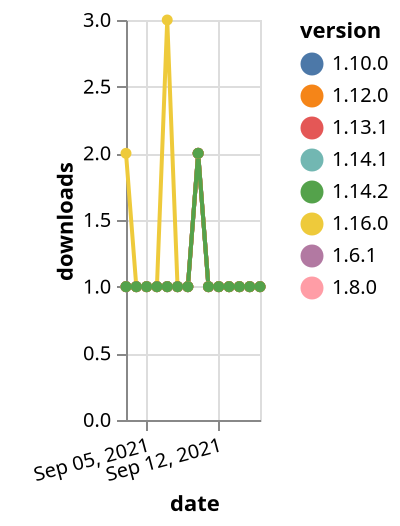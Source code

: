 {"$schema": "https://vega.github.io/schema/vega-lite/v5.json", "description": "A simple bar chart with embedded data.", "data": {"values": [{"date": "2021-09-03", "total": 251, "delta": 1, "version": "1.6.1"}, {"date": "2021-09-04", "total": 252, "delta": 1, "version": "1.6.1"}, {"date": "2021-09-05", "total": 253, "delta": 1, "version": "1.6.1"}, {"date": "2021-09-06", "total": 254, "delta": 1, "version": "1.6.1"}, {"date": "2021-09-07", "total": 255, "delta": 1, "version": "1.6.1"}, {"date": "2021-09-08", "total": 256, "delta": 1, "version": "1.6.1"}, {"date": "2021-09-09", "total": 257, "delta": 1, "version": "1.6.1"}, {"date": "2021-09-10", "total": 259, "delta": 2, "version": "1.6.1"}, {"date": "2021-09-11", "total": 260, "delta": 1, "version": "1.6.1"}, {"date": "2021-09-12", "total": 261, "delta": 1, "version": "1.6.1"}, {"date": "2021-09-13", "total": 262, "delta": 1, "version": "1.6.1"}, {"date": "2021-09-14", "total": 263, "delta": 1, "version": "1.6.1"}, {"date": "2021-09-15", "total": 264, "delta": 1, "version": "1.6.1"}, {"date": "2021-09-16", "total": 265, "delta": 1, "version": "1.6.1"}, {"date": "2021-09-03", "total": 205, "delta": 1, "version": "1.8.0"}, {"date": "2021-09-04", "total": 206, "delta": 1, "version": "1.8.0"}, {"date": "2021-09-05", "total": 207, "delta": 1, "version": "1.8.0"}, {"date": "2021-09-06", "total": 208, "delta": 1, "version": "1.8.0"}, {"date": "2021-09-07", "total": 209, "delta": 1, "version": "1.8.0"}, {"date": "2021-09-08", "total": 210, "delta": 1, "version": "1.8.0"}, {"date": "2021-09-09", "total": 211, "delta": 1, "version": "1.8.0"}, {"date": "2021-09-10", "total": 213, "delta": 2, "version": "1.8.0"}, {"date": "2021-09-11", "total": 214, "delta": 1, "version": "1.8.0"}, {"date": "2021-09-12", "total": 215, "delta": 1, "version": "1.8.0"}, {"date": "2021-09-13", "total": 216, "delta": 1, "version": "1.8.0"}, {"date": "2021-09-14", "total": 217, "delta": 1, "version": "1.8.0"}, {"date": "2021-09-15", "total": 218, "delta": 1, "version": "1.8.0"}, {"date": "2021-09-16", "total": 219, "delta": 1, "version": "1.8.0"}, {"date": "2021-09-03", "total": 192, "delta": 1, "version": "1.10.0"}, {"date": "2021-09-04", "total": 193, "delta": 1, "version": "1.10.0"}, {"date": "2021-09-05", "total": 194, "delta": 1, "version": "1.10.0"}, {"date": "2021-09-06", "total": 195, "delta": 1, "version": "1.10.0"}, {"date": "2021-09-07", "total": 196, "delta": 1, "version": "1.10.0"}, {"date": "2021-09-08", "total": 197, "delta": 1, "version": "1.10.0"}, {"date": "2021-09-09", "total": 198, "delta": 1, "version": "1.10.0"}, {"date": "2021-09-10", "total": 200, "delta": 2, "version": "1.10.0"}, {"date": "2021-09-11", "total": 201, "delta": 1, "version": "1.10.0"}, {"date": "2021-09-12", "total": 202, "delta": 1, "version": "1.10.0"}, {"date": "2021-09-13", "total": 203, "delta": 1, "version": "1.10.0"}, {"date": "2021-09-14", "total": 204, "delta": 1, "version": "1.10.0"}, {"date": "2021-09-15", "total": 205, "delta": 1, "version": "1.10.0"}, {"date": "2021-09-16", "total": 206, "delta": 1, "version": "1.10.0"}, {"date": "2021-09-03", "total": 127, "delta": 2, "version": "1.16.0"}, {"date": "2021-09-04", "total": 128, "delta": 1, "version": "1.16.0"}, {"date": "2021-09-05", "total": 129, "delta": 1, "version": "1.16.0"}, {"date": "2021-09-06", "total": 130, "delta": 1, "version": "1.16.0"}, {"date": "2021-09-07", "total": 133, "delta": 3, "version": "1.16.0"}, {"date": "2021-09-08", "total": 134, "delta": 1, "version": "1.16.0"}, {"date": "2021-09-09", "total": 135, "delta": 1, "version": "1.16.0"}, {"date": "2021-09-10", "total": 137, "delta": 2, "version": "1.16.0"}, {"date": "2021-09-11", "total": 138, "delta": 1, "version": "1.16.0"}, {"date": "2021-09-12", "total": 139, "delta": 1, "version": "1.16.0"}, {"date": "2021-09-13", "total": 140, "delta": 1, "version": "1.16.0"}, {"date": "2021-09-14", "total": 141, "delta": 1, "version": "1.16.0"}, {"date": "2021-09-15", "total": 142, "delta": 1, "version": "1.16.0"}, {"date": "2021-09-16", "total": 143, "delta": 1, "version": "1.16.0"}, {"date": "2021-09-03", "total": 157, "delta": 1, "version": "1.13.1"}, {"date": "2021-09-04", "total": 158, "delta": 1, "version": "1.13.1"}, {"date": "2021-09-05", "total": 159, "delta": 1, "version": "1.13.1"}, {"date": "2021-09-06", "total": 160, "delta": 1, "version": "1.13.1"}, {"date": "2021-09-07", "total": 161, "delta": 1, "version": "1.13.1"}, {"date": "2021-09-08", "total": 162, "delta": 1, "version": "1.13.1"}, {"date": "2021-09-09", "total": 163, "delta": 1, "version": "1.13.1"}, {"date": "2021-09-10", "total": 165, "delta": 2, "version": "1.13.1"}, {"date": "2021-09-11", "total": 166, "delta": 1, "version": "1.13.1"}, {"date": "2021-09-12", "total": 167, "delta": 1, "version": "1.13.1"}, {"date": "2021-09-13", "total": 168, "delta": 1, "version": "1.13.1"}, {"date": "2021-09-14", "total": 169, "delta": 1, "version": "1.13.1"}, {"date": "2021-09-15", "total": 170, "delta": 1, "version": "1.13.1"}, {"date": "2021-09-16", "total": 171, "delta": 1, "version": "1.13.1"}, {"date": "2021-09-03", "total": 155, "delta": 1, "version": "1.14.1"}, {"date": "2021-09-04", "total": 156, "delta": 1, "version": "1.14.1"}, {"date": "2021-09-05", "total": 157, "delta": 1, "version": "1.14.1"}, {"date": "2021-09-06", "total": 158, "delta": 1, "version": "1.14.1"}, {"date": "2021-09-07", "total": 159, "delta": 1, "version": "1.14.1"}, {"date": "2021-09-08", "total": 160, "delta": 1, "version": "1.14.1"}, {"date": "2021-09-09", "total": 161, "delta": 1, "version": "1.14.1"}, {"date": "2021-09-10", "total": 163, "delta": 2, "version": "1.14.1"}, {"date": "2021-09-11", "total": 164, "delta": 1, "version": "1.14.1"}, {"date": "2021-09-12", "total": 165, "delta": 1, "version": "1.14.1"}, {"date": "2021-09-13", "total": 166, "delta": 1, "version": "1.14.1"}, {"date": "2021-09-14", "total": 167, "delta": 1, "version": "1.14.1"}, {"date": "2021-09-15", "total": 168, "delta": 1, "version": "1.14.1"}, {"date": "2021-09-16", "total": 169, "delta": 1, "version": "1.14.1"}, {"date": "2021-09-03", "total": 169, "delta": 1, "version": "1.12.0"}, {"date": "2021-09-04", "total": 170, "delta": 1, "version": "1.12.0"}, {"date": "2021-09-05", "total": 171, "delta": 1, "version": "1.12.0"}, {"date": "2021-09-06", "total": 172, "delta": 1, "version": "1.12.0"}, {"date": "2021-09-07", "total": 173, "delta": 1, "version": "1.12.0"}, {"date": "2021-09-08", "total": 174, "delta": 1, "version": "1.12.0"}, {"date": "2021-09-09", "total": 175, "delta": 1, "version": "1.12.0"}, {"date": "2021-09-10", "total": 177, "delta": 2, "version": "1.12.0"}, {"date": "2021-09-11", "total": 178, "delta": 1, "version": "1.12.0"}, {"date": "2021-09-12", "total": 179, "delta": 1, "version": "1.12.0"}, {"date": "2021-09-13", "total": 180, "delta": 1, "version": "1.12.0"}, {"date": "2021-09-14", "total": 181, "delta": 1, "version": "1.12.0"}, {"date": "2021-09-15", "total": 182, "delta": 1, "version": "1.12.0"}, {"date": "2021-09-16", "total": 183, "delta": 1, "version": "1.12.0"}, {"date": "2021-09-03", "total": 138, "delta": 1, "version": "1.14.2"}, {"date": "2021-09-04", "total": 139, "delta": 1, "version": "1.14.2"}, {"date": "2021-09-05", "total": 140, "delta": 1, "version": "1.14.2"}, {"date": "2021-09-06", "total": 141, "delta": 1, "version": "1.14.2"}, {"date": "2021-09-07", "total": 142, "delta": 1, "version": "1.14.2"}, {"date": "2021-09-08", "total": 143, "delta": 1, "version": "1.14.2"}, {"date": "2021-09-09", "total": 144, "delta": 1, "version": "1.14.2"}, {"date": "2021-09-10", "total": 146, "delta": 2, "version": "1.14.2"}, {"date": "2021-09-11", "total": 147, "delta": 1, "version": "1.14.2"}, {"date": "2021-09-12", "total": 148, "delta": 1, "version": "1.14.2"}, {"date": "2021-09-13", "total": 149, "delta": 1, "version": "1.14.2"}, {"date": "2021-09-14", "total": 150, "delta": 1, "version": "1.14.2"}, {"date": "2021-09-15", "total": 151, "delta": 1, "version": "1.14.2"}, {"date": "2021-09-16", "total": 152, "delta": 1, "version": "1.14.2"}]}, "width": "container", "mark": {"type": "line", "point": {"filled": true}}, "encoding": {"x": {"field": "date", "type": "temporal", "timeUnit": "yearmonthdate", "title": "date", "axis": {"labelAngle": -15}}, "y": {"field": "delta", "type": "quantitative", "title": "downloads"}, "color": {"field": "version", "type": "nominal"}, "tooltip": {"field": "delta"}}}